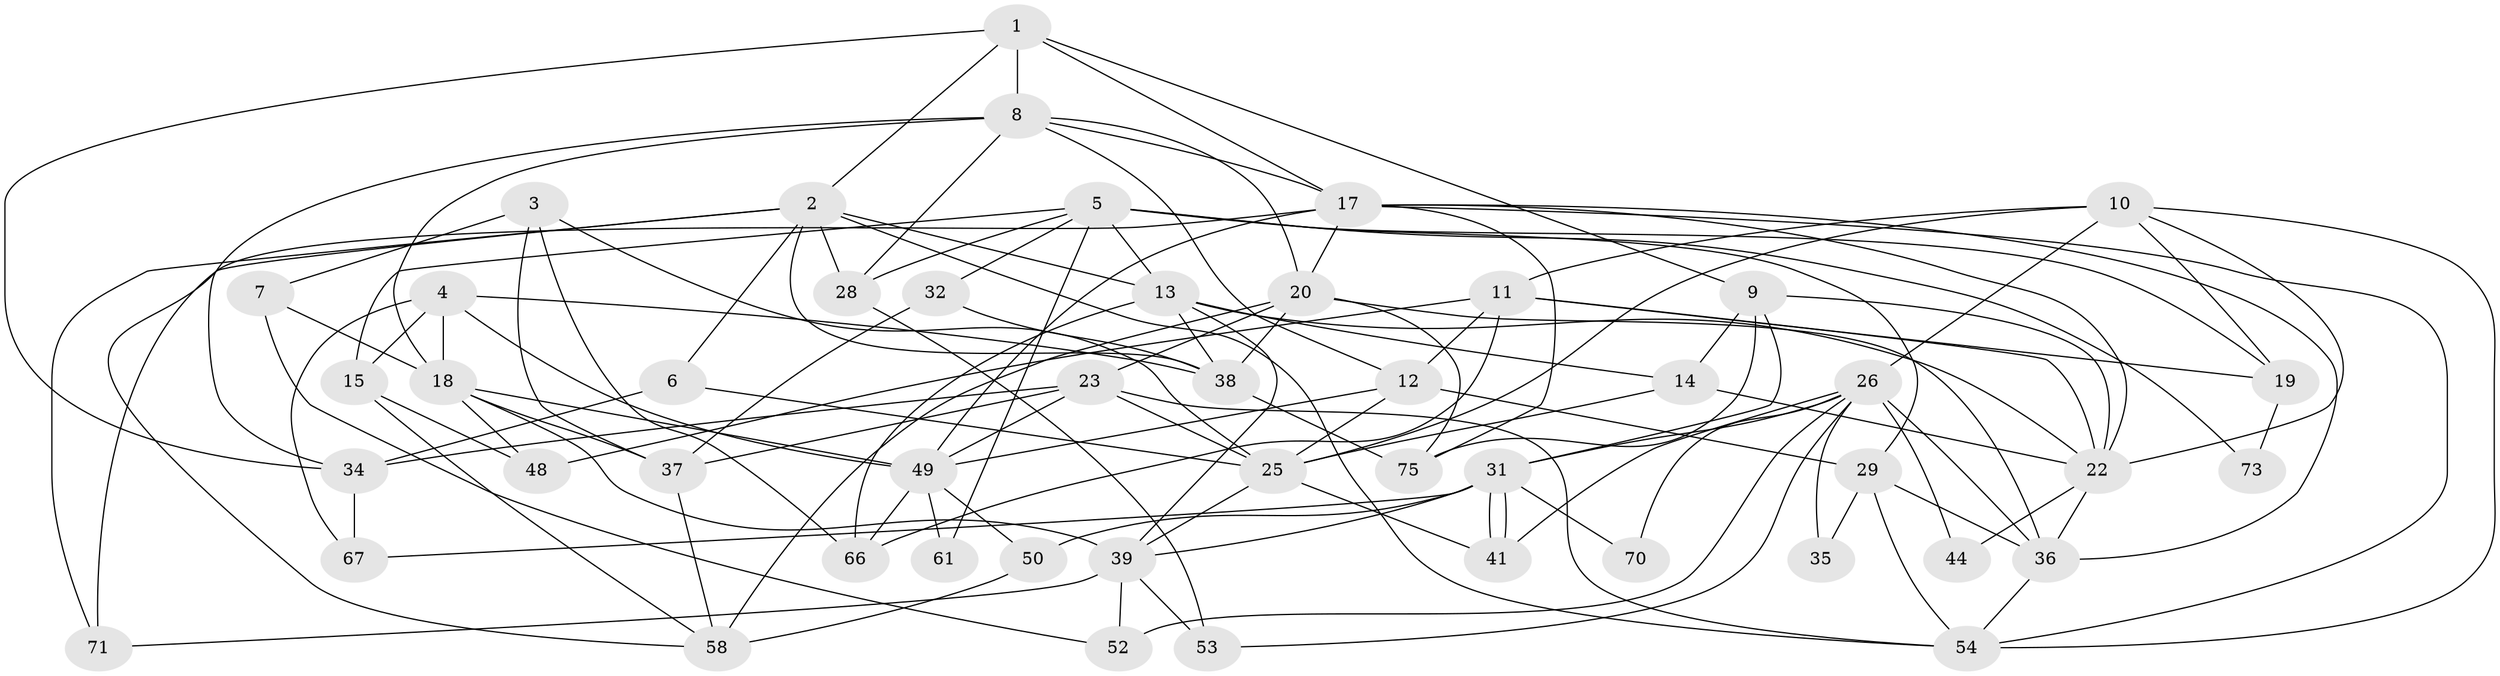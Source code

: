 // original degree distribution, {4: 0.26582278481012656, 7: 0.0379746835443038, 3: 0.31645569620253167, 5: 0.20253164556962025, 6: 0.08860759493670886, 2: 0.08860759493670886}
// Generated by graph-tools (version 1.1) at 2025/11/02/27/25 16:11:19]
// undirected, 49 vertices, 123 edges
graph export_dot {
graph [start="1"]
  node [color=gray90,style=filled];
  1 [super="+63"];
  2 [super="+79"];
  3 [super="+51"];
  4;
  5 [super="+55"];
  6;
  7;
  8 [super="+33"];
  9 [super="+76"];
  10 [super="+59"];
  11 [super="+16"];
  12 [super="+77"];
  13 [super="+56"];
  14 [super="+60"];
  15 [super="+21"];
  17 [super="+27"];
  18 [super="+24"];
  19;
  20 [super="+74"];
  22 [super="+43"];
  23;
  25 [super="+62"];
  26 [super="+30"];
  28;
  29 [super="+40"];
  31 [super="+46"];
  32;
  34 [super="+64"];
  35;
  36 [super="+42"];
  37 [super="+57"];
  38 [super="+45"];
  39 [super="+47"];
  41 [super="+68"];
  44;
  48;
  49 [super="+78"];
  50 [super="+65"];
  52;
  53;
  54 [super="+72"];
  58 [super="+69"];
  61;
  66;
  67;
  70;
  71;
  73;
  75;
  1 -- 17;
  1 -- 8;
  1 -- 34;
  1 -- 9;
  1 -- 2;
  2 -- 71;
  2 -- 6;
  2 -- 28;
  2 -- 54;
  2 -- 38;
  2 -- 13;
  2 -- 58;
  3 -- 66;
  3 -- 7;
  3 -- 25;
  3 -- 37;
  4 -- 67;
  4 -- 49;
  4 -- 15;
  4 -- 18;
  4 -- 38;
  5 -- 19;
  5 -- 28;
  5 -- 32;
  5 -- 61;
  5 -- 73;
  5 -- 13;
  5 -- 15 [weight=2];
  5 -- 29;
  6 -- 34;
  6 -- 25;
  7 -- 18 [weight=2];
  7 -- 52;
  8 -- 12;
  8 -- 18;
  8 -- 34;
  8 -- 28;
  8 -- 20;
  8 -- 17;
  9 -- 75;
  9 -- 31;
  9 -- 22;
  9 -- 14;
  10 -- 25;
  10 -- 26;
  10 -- 19;
  10 -- 54;
  10 -- 22;
  10 -- 11;
  11 -- 48;
  11 -- 19;
  11 -- 66;
  11 -- 22 [weight=2];
  11 -- 12;
  12 -- 25;
  12 -- 49;
  12 -- 29;
  13 -- 66;
  13 -- 39;
  13 -- 22;
  13 -- 38;
  13 -- 14;
  14 -- 22;
  14 -- 25;
  15 -- 58;
  15 -- 48;
  17 -- 49;
  17 -- 71;
  17 -- 54;
  17 -- 20;
  17 -- 36;
  17 -- 22;
  17 -- 75;
  18 -- 39;
  18 -- 48;
  18 -- 49;
  18 -- 37;
  19 -- 73;
  20 -- 23;
  20 -- 58 [weight=2];
  20 -- 75;
  20 -- 36;
  20 -- 38;
  22 -- 36;
  22 -- 44;
  23 -- 34;
  23 -- 37;
  23 -- 25;
  23 -- 49;
  23 -- 54;
  25 -- 39;
  25 -- 41;
  26 -- 53;
  26 -- 35;
  26 -- 44;
  26 -- 70;
  26 -- 52;
  26 -- 36;
  26 -- 31;
  26 -- 41;
  28 -- 53;
  29 -- 54;
  29 -- 36;
  29 -- 35;
  31 -- 41;
  31 -- 41;
  31 -- 50;
  31 -- 70;
  31 -- 67;
  31 -- 39;
  32 -- 38;
  32 -- 37;
  34 -- 67;
  36 -- 54;
  37 -- 58;
  38 -- 75;
  39 -- 71;
  39 -- 53;
  39 -- 52;
  49 -- 61;
  49 -- 66;
  49 -- 50;
  50 -- 58;
}
